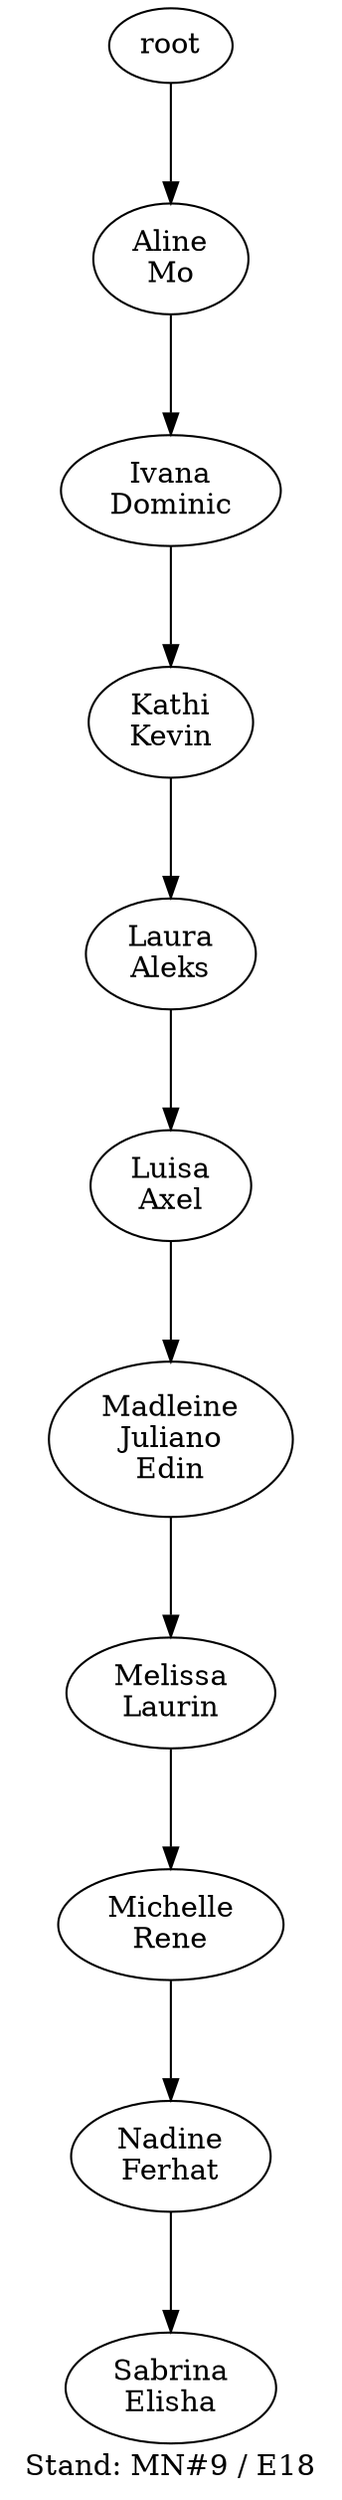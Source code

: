 digraph D { labelloc="b"; label="Stand: MN#9 / E18"; ranksep=0.8;
"root/8"[label="Aline\nMo"]
"root" -> "root/8";
"root/8/2"[label="Ivana\nDominic"]
"root/8" -> "root/8/2";
"root/8/2/6"[label="Kathi\nKevin"]
"root/8/2" -> "root/8/2/6";
"root/8/2/6/0"[label="Laura\nAleks"]
"root/8/2/6" -> "root/8/2/6/0";
"root/8/2/6/0/1"[label="Luisa\nAxel"]
"root/8/2/6/0" -> "root/8/2/6/0/1";
"root/8/2/6/0/1/5,10"[label="Madleine\nJuliano\nEdin"]
"root/8/2/6/0/1" -> "root/8/2/6/0/1/5,10";
"root/8/2/6/0/1/5,10/7"[label="Melissa\nLaurin"]
"root/8/2/6/0/1/5,10" -> "root/8/2/6/0/1/5,10/7";
"root/8/2/6/0/1/5,10/7/9"[label="Michelle\nRene"]
"root/8/2/6/0/1/5,10/7" -> "root/8/2/6/0/1/5,10/7/9";
"root/8/2/6/0/1/5,10/7/9/4"[label="Nadine\nFerhat"]
"root/8/2/6/0/1/5,10/7/9" -> "root/8/2/6/0/1/5,10/7/9/4";
"root/8/2/6/0/1/5,10/7/9/4/3"[label="Sabrina\nElisha"]
"root/8/2/6/0/1/5,10/7/9/4" -> "root/8/2/6/0/1/5,10/7/9/4/3";
}
